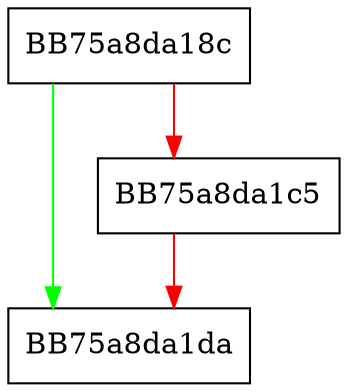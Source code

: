 digraph string_to_logging_level {
  node [shape="box"];
  graph [splines=ortho];
  BB75a8da18c -> BB75a8da1da [color="green"];
  BB75a8da18c -> BB75a8da1c5 [color="red"];
  BB75a8da1c5 -> BB75a8da1da [color="red"];
}